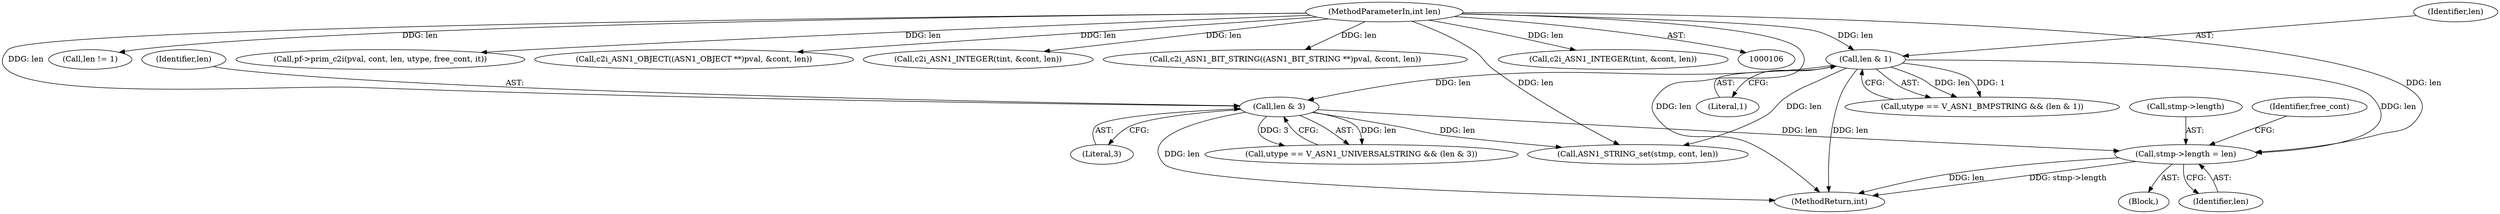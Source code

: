 digraph "0_openssl_f5da52e308a6aeea6d5f3df98c4da295d7e9cc27_0@pointer" {
"1000404" [label="(Call,stmp->length = len)"];
"1000328" [label="(Call,len & 1)"];
"1000109" [label="(MethodParameterIn,int len)"];
"1000341" [label="(Call,len & 3)"];
"1000234" [label="(Call,len != 1)"];
"1000141" [label="(Call,pf->prim_c2i(pval, cont, len, utype, free_cont, it))"];
"1000404" [label="(Call,stmp->length = len)"];
"1000208" [label="(Call,c2i_ASN1_OBJECT((ASN1_OBJECT **)pval, &cont, len))"];
"1000324" [label="(Call,utype == V_ASN1_BMPSTRING && (len & 1))"];
"1000464" [label="(MethodReturn,int)"];
"1000417" [label="(Call,ASN1_STRING_set(stmp, cont, len))"];
"1000388" [label="(Block,)"];
"1000277" [label="(Call,c2i_ASN1_INTEGER(tint, &cont, len))"];
"1000342" [label="(Identifier,len)"];
"1000337" [label="(Call,utype == V_ASN1_UNIVERSALSTRING && (len & 3))"];
"1000341" [label="(Call,len & 3)"];
"1000411" [label="(Identifier,free_cont)"];
"1000328" [label="(Call,len & 1)"];
"1000109" [label="(MethodParameterIn,int len)"];
"1000343" [label="(Literal,3)"];
"1000259" [label="(Call,c2i_ASN1_BIT_STRING((ASN1_BIT_STRING **)pval, &cont, len))"];
"1000329" [label="(Identifier,len)"];
"1000408" [label="(Identifier,len)"];
"1000405" [label="(Call,stmp->length)"];
"1000285" [label="(Call,c2i_ASN1_INTEGER(tint, &cont, len))"];
"1000330" [label="(Literal,1)"];
"1000404" -> "1000388"  [label="AST: "];
"1000404" -> "1000408"  [label="CFG: "];
"1000405" -> "1000404"  [label="AST: "];
"1000408" -> "1000404"  [label="AST: "];
"1000411" -> "1000404"  [label="CFG: "];
"1000404" -> "1000464"  [label="DDG: stmp->length"];
"1000404" -> "1000464"  [label="DDG: len"];
"1000328" -> "1000404"  [label="DDG: len"];
"1000341" -> "1000404"  [label="DDG: len"];
"1000109" -> "1000404"  [label="DDG: len"];
"1000328" -> "1000324"  [label="AST: "];
"1000328" -> "1000330"  [label="CFG: "];
"1000329" -> "1000328"  [label="AST: "];
"1000330" -> "1000328"  [label="AST: "];
"1000324" -> "1000328"  [label="CFG: "];
"1000328" -> "1000464"  [label="DDG: len"];
"1000328" -> "1000324"  [label="DDG: len"];
"1000328" -> "1000324"  [label="DDG: 1"];
"1000109" -> "1000328"  [label="DDG: len"];
"1000328" -> "1000341"  [label="DDG: len"];
"1000328" -> "1000417"  [label="DDG: len"];
"1000109" -> "1000106"  [label="AST: "];
"1000109" -> "1000464"  [label="DDG: len"];
"1000109" -> "1000141"  [label="DDG: len"];
"1000109" -> "1000208"  [label="DDG: len"];
"1000109" -> "1000234"  [label="DDG: len"];
"1000109" -> "1000259"  [label="DDG: len"];
"1000109" -> "1000277"  [label="DDG: len"];
"1000109" -> "1000285"  [label="DDG: len"];
"1000109" -> "1000341"  [label="DDG: len"];
"1000109" -> "1000417"  [label="DDG: len"];
"1000341" -> "1000337"  [label="AST: "];
"1000341" -> "1000343"  [label="CFG: "];
"1000342" -> "1000341"  [label="AST: "];
"1000343" -> "1000341"  [label="AST: "];
"1000337" -> "1000341"  [label="CFG: "];
"1000341" -> "1000464"  [label="DDG: len"];
"1000341" -> "1000337"  [label="DDG: len"];
"1000341" -> "1000337"  [label="DDG: 3"];
"1000341" -> "1000417"  [label="DDG: len"];
}
